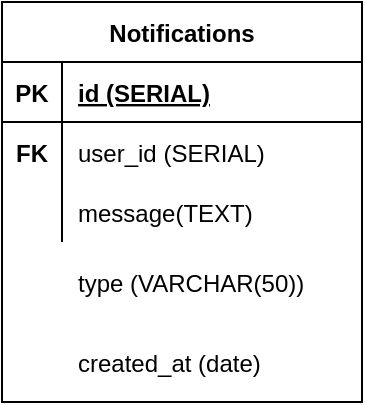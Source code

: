 <mxfile version="14.5.1" type="device"><diagram id="5O_QZNi5wJyvZXtUlCwl" name="Page-1"><mxGraphModel dx="1422" dy="811" grid="1" gridSize="10" guides="1" tooltips="1" connect="1" arrows="1" fold="1" page="1" pageScale="1" pageWidth="850" pageHeight="1100" math="0" shadow="0"><root><mxCell id="0"/><mxCell id="1" parent="0"/><mxCell id="2WVMqL18pcyPG9AIUyNk-1" value="Notifications" style="shape=table;startSize=30;container=1;collapsible=1;childLayout=tableLayout;fixedRows=1;rowLines=0;fontStyle=1;align=center;resizeLast=1;" parent="1" vertex="1"><mxGeometry x="130" y="140" width="180" height="200" as="geometry"/></mxCell><mxCell id="2WVMqL18pcyPG9AIUyNk-2" value="" style="shape=partialRectangle;collapsible=0;dropTarget=0;pointerEvents=0;fillColor=none;top=0;left=0;bottom=1;right=0;points=[[0,0.5],[1,0.5]];portConstraint=eastwest;" parent="2WVMqL18pcyPG9AIUyNk-1" vertex="1"><mxGeometry y="30" width="180" height="30" as="geometry"/></mxCell><mxCell id="2WVMqL18pcyPG9AIUyNk-3" value="PK" style="shape=partialRectangle;connectable=0;fillColor=none;top=0;left=0;bottom=0;right=0;fontStyle=1;overflow=hidden;" parent="2WVMqL18pcyPG9AIUyNk-2" vertex="1"><mxGeometry width="30" height="30" as="geometry"/></mxCell><mxCell id="2WVMqL18pcyPG9AIUyNk-4" value="id (SERIAL)" style="shape=partialRectangle;connectable=0;fillColor=none;top=0;left=0;bottom=0;right=0;align=left;spacingLeft=6;fontStyle=5;overflow=hidden;" parent="2WVMqL18pcyPG9AIUyNk-2" vertex="1"><mxGeometry x="30" width="150" height="30" as="geometry"/></mxCell><mxCell id="2WVMqL18pcyPG9AIUyNk-5" value="" style="shape=partialRectangle;collapsible=0;dropTarget=0;pointerEvents=0;fillColor=none;top=0;left=0;bottom=0;right=0;points=[[0,0.5],[1,0.5]];portConstraint=eastwest;" parent="2WVMqL18pcyPG9AIUyNk-1" vertex="1"><mxGeometry y="60" width="180" height="30" as="geometry"/></mxCell><mxCell id="2WVMqL18pcyPG9AIUyNk-6" value="FK" style="shape=partialRectangle;connectable=0;fillColor=none;top=0;left=0;bottom=0;right=0;editable=1;overflow=hidden;fontStyle=1" parent="2WVMqL18pcyPG9AIUyNk-5" vertex="1"><mxGeometry width="30" height="30" as="geometry"/></mxCell><mxCell id="2WVMqL18pcyPG9AIUyNk-7" value="user_id (SERIAL)" style="shape=partialRectangle;connectable=0;fillColor=none;top=0;left=0;bottom=0;right=0;align=left;spacingLeft=6;overflow=hidden;" parent="2WVMqL18pcyPG9AIUyNk-5" vertex="1"><mxGeometry x="30" width="150" height="30" as="geometry"/></mxCell><mxCell id="2WVMqL18pcyPG9AIUyNk-8" value="" style="shape=partialRectangle;collapsible=0;dropTarget=0;pointerEvents=0;fillColor=none;top=0;left=0;bottom=0;right=0;points=[[0,0.5],[1,0.5]];portConstraint=eastwest;" parent="2WVMqL18pcyPG9AIUyNk-1" vertex="1"><mxGeometry y="90" width="180" height="30" as="geometry"/></mxCell><mxCell id="2WVMqL18pcyPG9AIUyNk-9" value="" style="shape=partialRectangle;connectable=0;fillColor=none;top=0;left=0;bottom=0;right=0;editable=1;overflow=hidden;" parent="2WVMqL18pcyPG9AIUyNk-8" vertex="1"><mxGeometry width="30" height="30" as="geometry"/></mxCell><mxCell id="2WVMqL18pcyPG9AIUyNk-10" value="message(TEXT)" style="shape=partialRectangle;connectable=0;fillColor=none;top=0;left=0;bottom=0;right=0;align=left;spacingLeft=6;overflow=hidden;" parent="2WVMqL18pcyPG9AIUyNk-8" vertex="1"><mxGeometry x="30" width="150" height="30" as="geometry"/></mxCell><mxCell id="2WVMqL18pcyPG9AIUyNk-14" value="" style="shape=partialRectangle;collapsible=0;dropTarget=0;pointerEvents=0;fillColor=none;top=0;left=0;bottom=0;right=0;points=[[0,0.5],[1,0.5]];portConstraint=eastwest;" parent="1" vertex="1"><mxGeometry x="130" y="260" width="180" height="40" as="geometry"/></mxCell><mxCell id="2WVMqL18pcyPG9AIUyNk-15" value="" style="shape=partialRectangle;connectable=0;fillColor=none;top=0;left=0;bottom=0;right=0;editable=1;overflow=hidden;" parent="2WVMqL18pcyPG9AIUyNk-14" vertex="1"><mxGeometry width="30" height="40" as="geometry"/></mxCell><mxCell id="2WVMqL18pcyPG9AIUyNk-16" value="type (VARCHAR(50))" style="shape=partialRectangle;connectable=0;fillColor=none;top=0;left=0;bottom=0;right=0;align=left;spacingLeft=6;overflow=hidden;" parent="2WVMqL18pcyPG9AIUyNk-14" vertex="1"><mxGeometry x="30" width="150" height="40" as="geometry"/></mxCell><mxCell id="e8mDTf4oE2BgYhc8a6Iz-1" value="" style="shape=partialRectangle;collapsible=0;dropTarget=0;pointerEvents=0;fillColor=none;top=0;left=0;bottom=0;right=0;points=[[0,0.5],[1,0.5]];portConstraint=eastwest;" vertex="1" parent="1"><mxGeometry x="130" y="300" width="180" height="40" as="geometry"/></mxCell><mxCell id="e8mDTf4oE2BgYhc8a6Iz-2" value="" style="shape=partialRectangle;connectable=0;fillColor=none;top=0;left=0;bottom=0;right=0;editable=1;overflow=hidden;" vertex="1" parent="e8mDTf4oE2BgYhc8a6Iz-1"><mxGeometry width="30" height="40" as="geometry"/></mxCell><mxCell id="e8mDTf4oE2BgYhc8a6Iz-3" value="created_at (date)" style="shape=partialRectangle;connectable=0;fillColor=none;top=0;left=0;bottom=0;right=0;align=left;spacingLeft=6;overflow=hidden;" vertex="1" parent="e8mDTf4oE2BgYhc8a6Iz-1"><mxGeometry x="30" width="150" height="40" as="geometry"/></mxCell></root></mxGraphModel></diagram></mxfile>